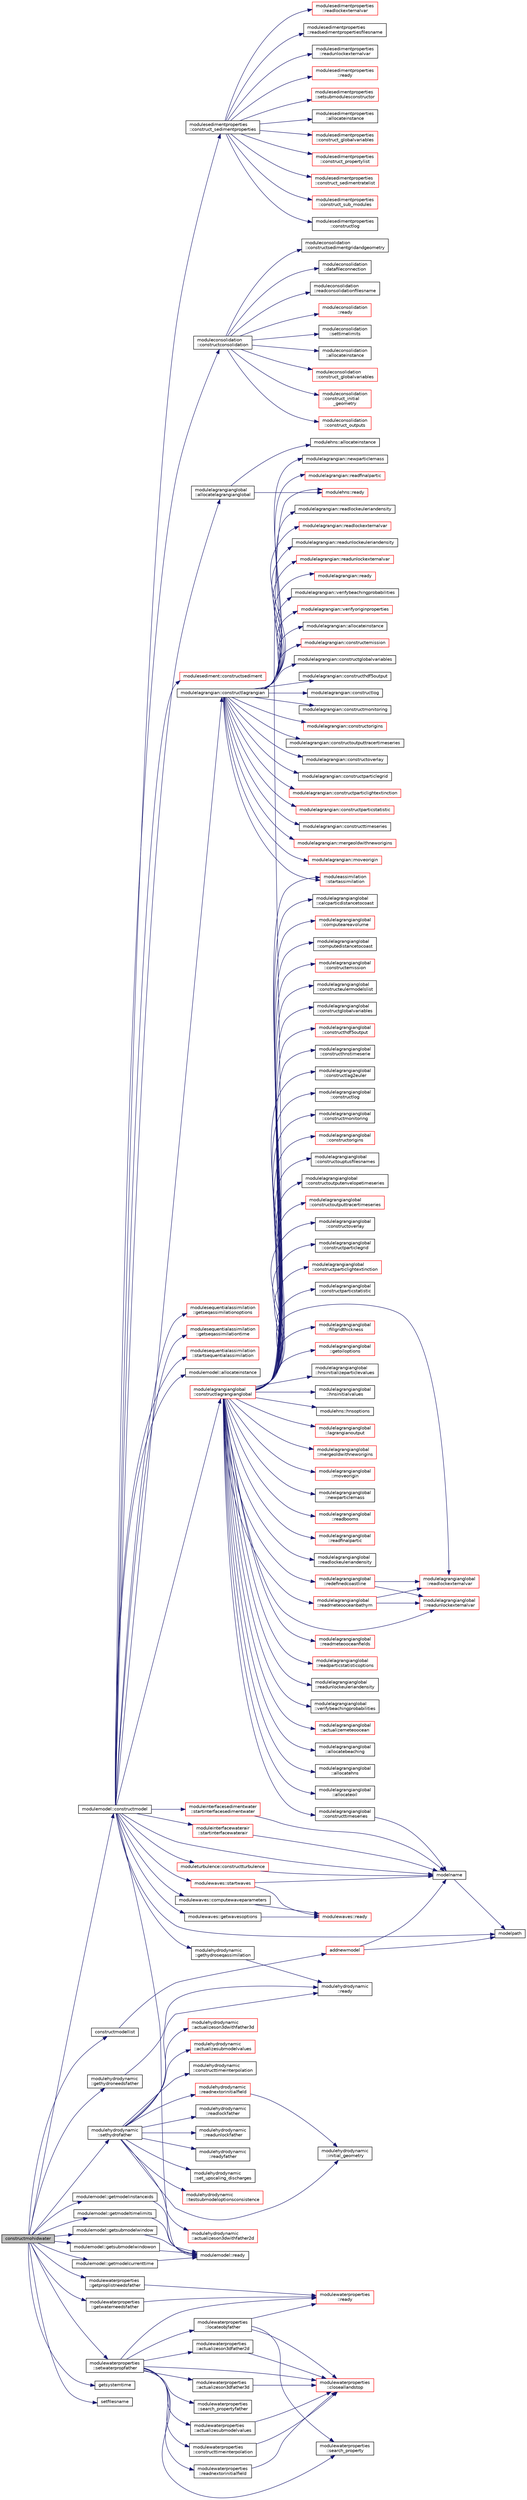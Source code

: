 digraph "constructmohidwater"
{
 // LATEX_PDF_SIZE
  edge [fontname="Helvetica",fontsize="10",labelfontname="Helvetica",labelfontsize="10"];
  node [fontname="Helvetica",fontsize="10",shape=record];
  rankdir="LR";
  Node1 [label="constructmohidwater",height=0.2,width=0.4,color="black", fillcolor="grey75", style="filled", fontcolor="black",tooltip=" "];
  Node1 -> Node2 [color="midnightblue",fontsize="10",style="solid"];
  Node2 [label="modulemodel::constructmodel",height=0.2,width=0.4,color="black", fillcolor="white", style="filled",URL="$namespacemodulemodel.html#abcddd2b6e97f110b0c5b3bb00f069570",tooltip=" "];
  Node2 -> Node3 [color="midnightblue",fontsize="10",style="solid"];
  Node3 [label="modulemodel::allocateinstance",height=0.2,width=0.4,color="black", fillcolor="white", style="filled",URL="$namespacemodulemodel.html#a5bbc8de2114f1ac7367a9db6d923e85a",tooltip=" "];
  Node2 -> Node4 [color="midnightblue",fontsize="10",style="solid"];
  Node4 [label="modulelagrangianglobal\l::allocatelagrangianglobal",height=0.2,width=0.4,color="black", fillcolor="white", style="filled",URL="$namespacemodulelagrangianglobal.html#a8ae3b3566ebe3cc057810473a03a4abf",tooltip=" "];
  Node4 -> Node5 [color="midnightblue",fontsize="10",style="solid"];
  Node5 [label="modulehns::allocateinstance",height=0.2,width=0.4,color="black", fillcolor="white", style="filled",URL="$namespacemodulehns.html#a1ecdd29807e20a3d2a3ad0b9fc798f51",tooltip=" "];
  Node4 -> Node6 [color="midnightblue",fontsize="10",style="solid"];
  Node6 [label="modulehns::ready",height=0.2,width=0.4,color="red", fillcolor="white", style="filled",URL="$namespacemodulehns.html#a1b4bda03d346568b51278fca35b05366",tooltip=" "];
  Node2 -> Node8 [color="midnightblue",fontsize="10",style="solid"];
  Node8 [label="modulewaves::computewaveparameters",height=0.2,width=0.4,color="black", fillcolor="white", style="filled",URL="$namespacemodulewaves.html#a6a63e2ee3bdd7ee4378a33408a4668a7",tooltip=" "];
  Node8 -> Node9 [color="midnightblue",fontsize="10",style="solid"];
  Node9 [label="modulewaves::ready",height=0.2,width=0.4,color="red", fillcolor="white", style="filled",URL="$namespacemodulewaves.html#a15beb6e5dff252a4c77c47d43f9b6385",tooltip=" "];
  Node2 -> Node11 [color="midnightblue",fontsize="10",style="solid"];
  Node11 [label="modulesedimentproperties\l::construct_sedimentproperties",height=0.2,width=0.4,color="black", fillcolor="white", style="filled",URL="$namespacemodulesedimentproperties.html#a73be9d7faf93dc6b2994d535213bbd58",tooltip=" "];
  Node11 -> Node12 [color="midnightblue",fontsize="10",style="solid"];
  Node12 [label="modulesedimentproperties\l::allocateinstance",height=0.2,width=0.4,color="black", fillcolor="white", style="filled",URL="$namespacemodulesedimentproperties.html#a0e2131732a53a8682cb31baa3a65d6ae",tooltip=" "];
  Node11 -> Node13 [color="midnightblue",fontsize="10",style="solid"];
  Node13 [label="modulesedimentproperties\l::construct_globalvariables",height=0.2,width=0.4,color="red", fillcolor="white", style="filled",URL="$namespacemodulesedimentproperties.html#ac04693b92d1ed98577124026a0fb1d2e",tooltip=" "];
  Node11 -> Node18 [color="midnightblue",fontsize="10",style="solid"];
  Node18 [label="modulesedimentproperties\l::construct_propertylist",height=0.2,width=0.4,color="red", fillcolor="white", style="filled",URL="$namespacemodulesedimentproperties.html#abc91092616fbf4edf02daa5a7b1fcbb9",tooltip=" "];
  Node11 -> Node30 [color="midnightblue",fontsize="10",style="solid"];
  Node30 [label="modulesedimentproperties\l::construct_sedimentratelist",height=0.2,width=0.4,color="red", fillcolor="white", style="filled",URL="$namespacemodulesedimentproperties.html#ac8e0d26b714ef94bff3a38a7730ee2a5",tooltip=" "];
  Node11 -> Node36 [color="midnightblue",fontsize="10",style="solid"];
  Node36 [label="modulesedimentproperties\l::construct_sub_modules",height=0.2,width=0.4,color="red", fillcolor="white", style="filled",URL="$namespacemodulesedimentproperties.html#a908a832201f28cb160dc5c859ab8af03",tooltip=" "];
  Node11 -> Node48 [color="midnightblue",fontsize="10",style="solid"];
  Node48 [label="modulesedimentproperties\l::constructlog",height=0.2,width=0.4,color="black", fillcolor="white", style="filled",URL="$namespacemodulesedimentproperties.html#a8adc335e0f9814d9866b9c91620279fb",tooltip=" "];
  Node11 -> Node49 [color="midnightblue",fontsize="10",style="solid"];
  Node49 [label="modulesedimentproperties\l::readlockexternalvar",height=0.2,width=0.4,color="red", fillcolor="white", style="filled",URL="$namespacemodulesedimentproperties.html#a395db65fca9389b9904d43f9fc450c03",tooltip=" "];
  Node11 -> Node60 [color="midnightblue",fontsize="10",style="solid"];
  Node60 [label="modulesedimentproperties\l::readsedimentpropertiesfilesname",height=0.2,width=0.4,color="black", fillcolor="white", style="filled",URL="$namespacemodulesedimentproperties.html#a75f3289f9063b5325117a4d39bebace2",tooltip=" "];
  Node11 -> Node61 [color="midnightblue",fontsize="10",style="solid"];
  Node61 [label="modulesedimentproperties\l::readunlockexternalvar",height=0.2,width=0.4,color="black", fillcolor="white", style="filled",URL="$namespacemodulesedimentproperties.html#a442696b0f51e8020b42b7a5c2af05721",tooltip=" "];
  Node11 -> Node62 [color="midnightblue",fontsize="10",style="solid"];
  Node62 [label="modulesedimentproperties\l::ready",height=0.2,width=0.4,color="red", fillcolor="white", style="filled",URL="$namespacemodulesedimentproperties.html#a0ac80b6b6970285688cd69f623317e33",tooltip=" "];
  Node11 -> Node64 [color="midnightblue",fontsize="10",style="solid"];
  Node64 [label="modulesedimentproperties\l::setsubmodulesconstructor",height=0.2,width=0.4,color="red", fillcolor="white", style="filled",URL="$namespacemodulesedimentproperties.html#acc4f3e2fa34ac7c083b5c86382b68a59",tooltip=" "];
  Node2 -> Node66 [color="midnightblue",fontsize="10",style="solid"];
  Node66 [label="moduleconsolidation\l::constructconsolidation",height=0.2,width=0.4,color="black", fillcolor="white", style="filled",URL="$namespacemoduleconsolidation.html#aac026f0503f905b1fdf70f85f58f7b69",tooltip=" "];
  Node66 -> Node67 [color="midnightblue",fontsize="10",style="solid"];
  Node67 [label="moduleconsolidation\l::allocateinstance",height=0.2,width=0.4,color="black", fillcolor="white", style="filled",URL="$namespacemoduleconsolidation.html#ab891ed95a8328cd00b80d32b5bbc6bb6",tooltip=" "];
  Node66 -> Node68 [color="midnightblue",fontsize="10",style="solid"];
  Node68 [label="moduleconsolidation\l::construct_globalvariables",height=0.2,width=0.4,color="red", fillcolor="white", style="filled",URL="$namespacemoduleconsolidation.html#a4d351c8e79499df7d1edcdc11c64fd58",tooltip=" "];
  Node66 -> Node75 [color="midnightblue",fontsize="10",style="solid"];
  Node75 [label="moduleconsolidation\l::construct_initial\l_geometry",height=0.2,width=0.4,color="red", fillcolor="white", style="filled",URL="$namespacemoduleconsolidation.html#aefbb1dd3cecd84ab6814af87893b00d1",tooltip=" "];
  Node66 -> Node80 [color="midnightblue",fontsize="10",style="solid"];
  Node80 [label="moduleconsolidation\l::construct_outputs",height=0.2,width=0.4,color="red", fillcolor="white", style="filled",URL="$namespacemoduleconsolidation.html#a1c6db66f62288736bfc6a93bb76fb12c",tooltip=" "];
  Node66 -> Node85 [color="midnightblue",fontsize="10",style="solid"];
  Node85 [label="moduleconsolidation\l::constructsedimentgridandgeometry",height=0.2,width=0.4,color="black", fillcolor="white", style="filled",URL="$namespacemoduleconsolidation.html#a7fa231a9af605419b5dbc619d4e2a60f",tooltip=" "];
  Node66 -> Node86 [color="midnightblue",fontsize="10",style="solid"];
  Node86 [label="moduleconsolidation\l::datafileconnection",height=0.2,width=0.4,color="black", fillcolor="white", style="filled",URL="$namespacemoduleconsolidation.html#a59eaaf93a76021e109b8d97e2756ac51",tooltip=" "];
  Node66 -> Node87 [color="midnightblue",fontsize="10",style="solid"];
  Node87 [label="moduleconsolidation\l::readconsolidationfilesname",height=0.2,width=0.4,color="black", fillcolor="white", style="filled",URL="$namespacemoduleconsolidation.html#adc874bdb2826879904126cec4cd75459",tooltip=" "];
  Node66 -> Node16 [color="midnightblue",fontsize="10",style="solid"];
  Node16 [label="moduleconsolidation\l::ready",height=0.2,width=0.4,color="red", fillcolor="white", style="filled",URL="$namespacemoduleconsolidation.html#ab6b8d86bedc5c2870f1fb998c297005e",tooltip=" "];
  Node66 -> Node88 [color="midnightblue",fontsize="10",style="solid"];
  Node88 [label="moduleconsolidation\l::settimelimits",height=0.2,width=0.4,color="black", fillcolor="white", style="filled",URL="$namespacemoduleconsolidation.html#a8f78f5569405ac5d416a2919286511f3",tooltip=" "];
  Node2 -> Node89 [color="midnightblue",fontsize="10",style="solid"];
  Node89 [label="modulelagrangian::constructlagrangian",height=0.2,width=0.4,color="black", fillcolor="white", style="filled",URL="$namespacemodulelagrangian.html#ad766e71e7390a14dd30513d8ec8ca115",tooltip=" "];
  Node89 -> Node90 [color="midnightblue",fontsize="10",style="solid"];
  Node90 [label="modulelagrangian::allocateinstance",height=0.2,width=0.4,color="black", fillcolor="white", style="filled",URL="$namespacemodulelagrangian.html#a8223a77ae9396e4ded8f6f220eb1ebe0",tooltip=" "];
  Node89 -> Node91 [color="midnightblue",fontsize="10",style="solid"];
  Node91 [label="modulelagrangian::constructemission",height=0.2,width=0.4,color="red", fillcolor="white", style="filled",URL="$namespacemodulelagrangian.html#ac0e529585f9aa6d77944f42eec49c399",tooltip=" "];
  Node89 -> Node159 [color="midnightblue",fontsize="10",style="solid"];
  Node159 [label="modulelagrangian::constructglobalvariables",height=0.2,width=0.4,color="black", fillcolor="white", style="filled",URL="$namespacemodulelagrangian.html#aadb63f9fca438cc41d82d25d4e841aa6",tooltip=" "];
  Node89 -> Node160 [color="midnightblue",fontsize="10",style="solid"];
  Node160 [label="modulelagrangian::constructhdf5output",height=0.2,width=0.4,color="black", fillcolor="white", style="filled",URL="$namespacemodulelagrangian.html#a95739a2a3f7752220aa5fe865d07c62b",tooltip=" "];
  Node89 -> Node161 [color="midnightblue",fontsize="10",style="solid"];
  Node161 [label="modulelagrangian::constructlog",height=0.2,width=0.4,color="black", fillcolor="white", style="filled",URL="$namespacemodulelagrangian.html#a6dace26d0d9efdc26334c8afd5ae9220",tooltip=" "];
  Node89 -> Node162 [color="midnightblue",fontsize="10",style="solid"];
  Node162 [label="modulelagrangian::constructmonitoring",height=0.2,width=0.4,color="black", fillcolor="white", style="filled",URL="$namespacemodulelagrangian.html#af8367c0c93de5218ac9c3ef7159659cf",tooltip=" "];
  Node89 -> Node163 [color="midnightblue",fontsize="10",style="solid"];
  Node163 [label="modulelagrangian::constructorigins",height=0.2,width=0.4,color="red", fillcolor="white", style="filled",URL="$namespacemodulelagrangian.html#a18d4f1108b3f7cc2ab468c5271bc2a42",tooltip=" "];
  Node89 -> Node189 [color="midnightblue",fontsize="10",style="solid"];
  Node189 [label="modulelagrangian::constructoutputtracertimeseries",height=0.2,width=0.4,color="black", fillcolor="white", style="filled",URL="$namespacemodulelagrangian.html#acead687ed0498394f861396d605a7ce9",tooltip=" "];
  Node89 -> Node190 [color="midnightblue",fontsize="10",style="solid"];
  Node190 [label="modulelagrangian::constructoverlay",height=0.2,width=0.4,color="black", fillcolor="white", style="filled",URL="$namespacemodulelagrangian.html#a9c44a52195377ea654c3cd3d5b97acca",tooltip=" "];
  Node89 -> Node191 [color="midnightblue",fontsize="10",style="solid"];
  Node191 [label="modulelagrangian::constructparticlegrid",height=0.2,width=0.4,color="black", fillcolor="white", style="filled",URL="$namespacemodulelagrangian.html#a190cd84669e94eedbb0ca723a973969c",tooltip=" "];
  Node89 -> Node192 [color="midnightblue",fontsize="10",style="solid"];
  Node192 [label="modulelagrangian::constructparticlightextinction",height=0.2,width=0.4,color="red", fillcolor="white", style="filled",URL="$namespacemodulelagrangian.html#a30983416b73c9972c63df2c25371661d",tooltip=" "];
  Node89 -> Node194 [color="midnightblue",fontsize="10",style="solid"];
  Node194 [label="modulelagrangian::constructparticstatistic",height=0.2,width=0.4,color="red", fillcolor="white", style="filled",URL="$namespacemodulelagrangian.html#a9111f92be66d257fc573bf898bbc38d9",tooltip=" "];
  Node89 -> Node196 [color="midnightblue",fontsize="10",style="solid"];
  Node196 [label="modulelagrangian::constructtimeseries",height=0.2,width=0.4,color="black", fillcolor="white", style="filled",URL="$namespacemodulelagrangian.html#a00248d924be257777ce6bdce98029594",tooltip=" "];
  Node89 -> Node197 [color="midnightblue",fontsize="10",style="solid"];
  Node197 [label="modulelagrangian::mergeoldwithneworigins",height=0.2,width=0.4,color="red", fillcolor="white", style="filled",URL="$namespacemodulelagrangian.html#aec5a7d886f857814caf3bbd5957b5359",tooltip=" "];
  Node89 -> Node207 [color="midnightblue",fontsize="10",style="solid"];
  Node207 [label="modulelagrangian::moveorigin",height=0.2,width=0.4,color="red", fillcolor="white", style="filled",URL="$namespacemodulelagrangian.html#a56e2a0655f742104a77b7d6d4040508f",tooltip=" "];
  Node89 -> Node208 [color="midnightblue",fontsize="10",style="solid"];
  Node208 [label="modulelagrangian::newparticlemass",height=0.2,width=0.4,color="black", fillcolor="white", style="filled",URL="$namespacemodulelagrangian.html#a5afe5f1c46e068854f5c2eca0de8b0fb",tooltip=" "];
  Node89 -> Node209 [color="midnightblue",fontsize="10",style="solid"];
  Node209 [label="modulelagrangian::readfinalpartic",height=0.2,width=0.4,color="red", fillcolor="white", style="filled",URL="$namespacemodulelagrangian.html#aa8ba43a560dd11df5632a522066b74a6",tooltip=" "];
  Node89 -> Node210 [color="midnightblue",fontsize="10",style="solid"];
  Node210 [label="modulelagrangian::readlockeuleriandensity",height=0.2,width=0.4,color="black", fillcolor="white", style="filled",URL="$namespacemodulelagrangian.html#a3d2b3737568ce2b7e2998cbd2192c685",tooltip=" "];
  Node89 -> Node211 [color="midnightblue",fontsize="10",style="solid"];
  Node211 [label="modulelagrangian::readlockexternalvar",height=0.2,width=0.4,color="red", fillcolor="white", style="filled",URL="$namespacemodulelagrangian.html#a1be97a0d8bb95c907adf6f985c3a70ce",tooltip=" "];
  Node89 -> Node213 [color="midnightblue",fontsize="10",style="solid"];
  Node213 [label="modulelagrangian::readunlockeuleriandensity",height=0.2,width=0.4,color="black", fillcolor="white", style="filled",URL="$namespacemodulelagrangian.html#a62c1768ee36cf2fc50c44c595fbf0408",tooltip=" "];
  Node89 -> Node214 [color="midnightblue",fontsize="10",style="solid"];
  Node214 [label="modulelagrangian::readunlockexternalvar",height=0.2,width=0.4,color="red", fillcolor="white", style="filled",URL="$namespacemodulelagrangian.html#afc1c234aa5939835cbe1bc80abe16766",tooltip=" "];
  Node89 -> Node216 [color="midnightblue",fontsize="10",style="solid"];
  Node216 [label="modulelagrangian::ready",height=0.2,width=0.4,color="red", fillcolor="white", style="filled",URL="$namespacemodulelagrangian.html#a4ddfbe58c1df4477f8d84db54b330823",tooltip=" "];
  Node89 -> Node218 [color="midnightblue",fontsize="10",style="solid"];
  Node218 [label="moduleassimilation\l::startassimilation",height=0.2,width=0.4,color="red", fillcolor="white", style="filled",URL="$namespacemoduleassimilation.html#a686ae542667f0f0269fb4baa108cbcf7",tooltip=" "];
  Node89 -> Node236 [color="midnightblue",fontsize="10",style="solid"];
  Node236 [label="modulelagrangian::verifybeachingprobabilities",height=0.2,width=0.4,color="black", fillcolor="white", style="filled",URL="$namespacemodulelagrangian.html#a73aa2ae55efd7276fcb02ec56c40eba3",tooltip=" "];
  Node89 -> Node237 [color="midnightblue",fontsize="10",style="solid"];
  Node237 [label="modulelagrangian::verifyoriginproperties",height=0.2,width=0.4,color="red", fillcolor="white", style="filled",URL="$namespacemodulelagrangian.html#a3afb63d9461c6e731400252243804a3b",tooltip=" "];
  Node2 -> Node238 [color="midnightblue",fontsize="10",style="solid"];
  Node238 [label="modulelagrangianglobal\l::constructlagrangianglobal",height=0.2,width=0.4,color="red", fillcolor="white", style="filled",URL="$namespacemodulelagrangianglobal.html#afd673a84ee97dfdff69d0e0f3a7ea3ef",tooltip=" "];
  Node238 -> Node239 [color="midnightblue",fontsize="10",style="solid"];
  Node239 [label="modulelagrangianglobal\l::actualizemeteoocean",height=0.2,width=0.4,color="red", fillcolor="white", style="filled",URL="$namespacemodulelagrangianglobal.html#a0fa07eb74ec148c5c6faeec4cd4561c9",tooltip=" "];
  Node238 -> Node242 [color="midnightblue",fontsize="10",style="solid"];
  Node242 [label="modulelagrangianglobal\l::allocatebeaching",height=0.2,width=0.4,color="black", fillcolor="white", style="filled",URL="$namespacemodulelagrangianglobal.html#a48e2f7f1b1f2612fb2b891f9ae7918b4",tooltip=" "];
  Node238 -> Node243 [color="midnightblue",fontsize="10",style="solid"];
  Node243 [label="modulelagrangianglobal\l::allocatehns",height=0.2,width=0.4,color="black", fillcolor="white", style="filled",URL="$namespacemodulelagrangianglobal.html#aa4f2e4611a6f55063b6b425e9af734c9",tooltip=" "];
  Node238 -> Node244 [color="midnightblue",fontsize="10",style="solid"];
  Node244 [label="modulelagrangianglobal\l::allocateoil",height=0.2,width=0.4,color="black", fillcolor="white", style="filled",URL="$namespacemodulelagrangianglobal.html#a0be041be04e7755f84bc26f6dfe301b0",tooltip=" "];
  Node238 -> Node245 [color="midnightblue",fontsize="10",style="solid"];
  Node245 [label="modulelagrangianglobal\l::calcparticdistancetocoast",height=0.2,width=0.4,color="black", fillcolor="white", style="filled",URL="$namespacemodulelagrangianglobal.html#a93a1f184ec51e9c61c7ac05ecf8d9364",tooltip=" "];
  Node238 -> Node246 [color="midnightblue",fontsize="10",style="solid"];
  Node246 [label="modulelagrangianglobal\l::computeareavolume",height=0.2,width=0.4,color="red", fillcolor="white", style="filled",URL="$namespacemodulelagrangianglobal.html#ad6190c60927cd9e871e45fcfd4fc5dd2",tooltip=" "];
  Node238 -> Node249 [color="midnightblue",fontsize="10",style="solid"];
  Node249 [label="modulelagrangianglobal\l::computedistancetocoast",height=0.2,width=0.4,color="black", fillcolor="white", style="filled",URL="$namespacemodulelagrangianglobal.html#ae26f6cb369947b236a6e8dffcbed3eb2",tooltip=" "];
  Node238 -> Node250 [color="midnightblue",fontsize="10",style="solid"];
  Node250 [label="modulelagrangianglobal\l::constructemission",height=0.2,width=0.4,color="red", fillcolor="white", style="filled",URL="$namespacemodulelagrangianglobal.html#a19776a2b14eca267eac2af7e53ce5c77",tooltip=" "];
  Node238 -> Node286 [color="midnightblue",fontsize="10",style="solid"];
  Node286 [label="modulelagrangianglobal\l::constructeulermodelslist",height=0.2,width=0.4,color="black", fillcolor="white", style="filled",URL="$namespacemodulelagrangianglobal.html#a409542d48e7b2b20840dc3545d1a34f0",tooltip=" "];
  Node238 -> Node287 [color="midnightblue",fontsize="10",style="solid"];
  Node287 [label="modulelagrangianglobal\l::constructglobalvariables",height=0.2,width=0.4,color="black", fillcolor="white", style="filled",URL="$namespacemodulelagrangianglobal.html#ac07ce699fa5190e37b220b344450ba80",tooltip=" "];
  Node238 -> Node288 [color="midnightblue",fontsize="10",style="solid"];
  Node288 [label="modulelagrangianglobal\l::constructhdf5output",height=0.2,width=0.4,color="red", fillcolor="white", style="filled",URL="$namespacemodulelagrangianglobal.html#a72385af4d9a1a57607853866a0eb0fe0",tooltip=" "];
  Node238 -> Node290 [color="midnightblue",fontsize="10",style="solid"];
  Node290 [label="modulelagrangianglobal\l::constructhnstimeserie",height=0.2,width=0.4,color="black", fillcolor="white", style="filled",URL="$namespacemodulelagrangianglobal.html#a56d6b284b701a9103a92e0956ad4cc6a",tooltip=" "];
  Node238 -> Node291 [color="midnightblue",fontsize="10",style="solid"];
  Node291 [label="modulelagrangianglobal\l::constructlag2euler",height=0.2,width=0.4,color="black", fillcolor="white", style="filled",URL="$namespacemodulelagrangianglobal.html#a5c09d9f8068efed26002854c2ba12362",tooltip=" "];
  Node238 -> Node292 [color="midnightblue",fontsize="10",style="solid"];
  Node292 [label="modulelagrangianglobal\l::constructlog",height=0.2,width=0.4,color="black", fillcolor="white", style="filled",URL="$namespacemodulelagrangianglobal.html#aa700601bd9f8ad04a50534e66725efc4",tooltip=" "];
  Node238 -> Node293 [color="midnightblue",fontsize="10",style="solid"];
  Node293 [label="modulelagrangianglobal\l::constructmonitoring",height=0.2,width=0.4,color="black", fillcolor="white", style="filled",URL="$namespacemodulelagrangianglobal.html#ae93400b6f236b2e44a7b90febb2be220",tooltip=" "];
  Node238 -> Node294 [color="midnightblue",fontsize="10",style="solid"];
  Node294 [label="modulelagrangianglobal\l::constructorigins",height=0.2,width=0.4,color="red", fillcolor="white", style="filled",URL="$namespacemodulelagrangianglobal.html#a18659553d3e4f0917dd7bc0bcdb6d109",tooltip=" "];
  Node238 -> Node326 [color="midnightblue",fontsize="10",style="solid"];
  Node326 [label="modulelagrangianglobal\l::constructouptusfilesnames",height=0.2,width=0.4,color="black", fillcolor="white", style="filled",URL="$namespacemodulelagrangianglobal.html#a083836de958c69614f913a7f1b0bee9e",tooltip=" "];
  Node238 -> Node327 [color="midnightblue",fontsize="10",style="solid"];
  Node327 [label="modulelagrangianglobal\l::constructoutputenvelopetimeseries",height=0.2,width=0.4,color="black", fillcolor="white", style="filled",URL="$namespacemodulelagrangianglobal.html#ac9b3291ed411a75cceb9948f7f671764",tooltip=" "];
  Node238 -> Node328 [color="midnightblue",fontsize="10",style="solid"];
  Node328 [label="modulelagrangianglobal\l::constructoutputtracertimeseries",height=0.2,width=0.4,color="red", fillcolor="white", style="filled",URL="$namespacemodulelagrangianglobal.html#a43f3d0f411e8d9b0df16d63f033382ff",tooltip=" "];
  Node238 -> Node330 [color="midnightblue",fontsize="10",style="solid"];
  Node330 [label="modulelagrangianglobal\l::constructoverlay",height=0.2,width=0.4,color="black", fillcolor="white", style="filled",URL="$namespacemodulelagrangianglobal.html#a66523dedf972d121569f3902f6d4a148",tooltip=" "];
  Node238 -> Node331 [color="midnightblue",fontsize="10",style="solid"];
  Node331 [label="modulelagrangianglobal\l::constructparticlegrid",height=0.2,width=0.4,color="black", fillcolor="white", style="filled",URL="$namespacemodulelagrangianglobal.html#aad6524644ca62cde451d62e0964fe5de",tooltip=" "];
  Node238 -> Node332 [color="midnightblue",fontsize="10",style="solid"];
  Node332 [label="modulelagrangianglobal\l::constructparticlightextinction",height=0.2,width=0.4,color="red", fillcolor="white", style="filled",URL="$namespacemodulelagrangianglobal.html#a4ba42e3d7ac7a48f0a6a551322aaf754",tooltip=" "];
  Node238 -> Node333 [color="midnightblue",fontsize="10",style="solid"];
  Node333 [label="modulelagrangianglobal\l::constructparticstatistic",height=0.2,width=0.4,color="black", fillcolor="white", style="filled",URL="$namespacemodulelagrangianglobal.html#a13c381524822a2310bb011dc1680ed61",tooltip=" "];
  Node238 -> Node334 [color="midnightblue",fontsize="10",style="solid"];
  Node334 [label="modulelagrangianglobal\l::constructtimeseries",height=0.2,width=0.4,color="black", fillcolor="white", style="filled",URL="$namespacemodulelagrangianglobal.html#ace8bf8bfcb4ec7384b2bb7af77034f8e",tooltip=" "];
  Node334 -> Node335 [color="midnightblue",fontsize="10",style="solid"];
  Node335 [label="modelname",height=0.2,width=0.4,color="black", fillcolor="white", style="filled",URL="$_main_8_f90.html#af0ae0b978e6573bc461573aa66062e83",tooltip=" "];
  Node335 -> Node336 [color="midnightblue",fontsize="10",style="solid"];
  Node336 [label="modelpath",height=0.2,width=0.4,color="black", fillcolor="white", style="filled",URL="$_main_8_f90.html#ada5b220b45dcba73a75264dcde43e3bd",tooltip=" "];
  Node238 -> Node337 [color="midnightblue",fontsize="10",style="solid"];
  Node337 [label="modulelagrangianglobal\l::fillgridthickness",height=0.2,width=0.4,color="red", fillcolor="white", style="filled",URL="$namespacemodulelagrangianglobal.html#a36b19f9334aaf4289e0ec7ea7eea643c",tooltip=" "];
  Node238 -> Node340 [color="midnightblue",fontsize="10",style="solid"];
  Node340 [label="modulelagrangianglobal\l::getoiloptions",height=0.2,width=0.4,color="red", fillcolor="white", style="filled",URL="$namespacemodulelagrangianglobal.html#a64f08b972c519197b497942c12d54fd5",tooltip=" "];
  Node238 -> Node342 [color="midnightblue",fontsize="10",style="solid"];
  Node342 [label="modulelagrangianglobal\l::hnsinitializeparticlevalues",height=0.2,width=0.4,color="black", fillcolor="white", style="filled",URL="$namespacemodulelagrangianglobal.html#a480cf2e664cf8fc186fb4ad80025693c",tooltip=" "];
  Node238 -> Node343 [color="midnightblue",fontsize="10",style="solid"];
  Node343 [label="modulelagrangianglobal\l::hnsinitialvalues",height=0.2,width=0.4,color="black", fillcolor="white", style="filled",URL="$namespacemodulelagrangianglobal.html#ad1111403d5d343cacd9cf3deb4c66ec9",tooltip=" "];
  Node238 -> Node308 [color="midnightblue",fontsize="10",style="solid"];
  Node308 [label="modulehns::hnsoptions",height=0.2,width=0.4,color="black", fillcolor="white", style="filled",URL="$namespacemodulehns.html#a71301e39dc6614233febb77b7cd18194",tooltip=" "];
  Node238 -> Node344 [color="midnightblue",fontsize="10",style="solid"];
  Node344 [label="modulelagrangianglobal\l::lagrangianoutput",height=0.2,width=0.4,color="red", fillcolor="white", style="filled",URL="$namespacemodulelagrangianglobal.html#a3e9da0dad79c6c6965b34c4f0d9232a0",tooltip=" "];
  Node238 -> Node369 [color="midnightblue",fontsize="10",style="solid"];
  Node369 [label="modulelagrangianglobal\l::mergeoldwithneworigins",height=0.2,width=0.4,color="red", fillcolor="white", style="filled",URL="$namespacemodulelagrangianglobal.html#a615ab3a1eadb5c6d09f9fe8642d2c59f",tooltip=" "];
  Node238 -> Node379 [color="midnightblue",fontsize="10",style="solid"];
  Node379 [label="modulelagrangianglobal\l::moveorigin",height=0.2,width=0.4,color="red", fillcolor="white", style="filled",URL="$namespacemodulelagrangianglobal.html#a214f6221918e0904f9300fa3b9a00cb3",tooltip=" "];
  Node238 -> Node380 [color="midnightblue",fontsize="10",style="solid"];
  Node380 [label="modulelagrangianglobal\l::newparticlemass",height=0.2,width=0.4,color="black", fillcolor="white", style="filled",URL="$namespacemodulelagrangianglobal.html#ab7a73b07470ae9858c75d8d622eabdff",tooltip=" "];
  Node238 -> Node381 [color="midnightblue",fontsize="10",style="solid"];
  Node381 [label="modulelagrangianglobal\l::readbooms",height=0.2,width=0.4,color="red", fillcolor="white", style="filled",URL="$namespacemodulelagrangianglobal.html#ae6c369ad79b4c62328e4792cd7aed791",tooltip=" "];
  Node238 -> Node384 [color="midnightblue",fontsize="10",style="solid"];
  Node384 [label="modulelagrangianglobal\l::readfinalpartic",height=0.2,width=0.4,color="red", fillcolor="white", style="filled",URL="$namespacemodulelagrangianglobal.html#a101ffba4c1f5b064fc15cf4cd92df60e",tooltip=" "];
  Node238 -> Node385 [color="midnightblue",fontsize="10",style="solid"];
  Node385 [label="modulelagrangianglobal\l::readlockeuleriandensity",height=0.2,width=0.4,color="black", fillcolor="white", style="filled",URL="$namespacemodulelagrangianglobal.html#a050ae9cc2e89b6c4a9988fc3de650380",tooltip=" "];
  Node238 -> Node386 [color="midnightblue",fontsize="10",style="solid"];
  Node386 [label="modulelagrangianglobal\l::readlockexternalvar",height=0.2,width=0.4,color="red", fillcolor="white", style="filled",URL="$namespacemodulelagrangianglobal.html#a4051f81e28e0e18dc8950a11d2a7ae65",tooltip=" "];
  Node238 -> Node387 [color="midnightblue",fontsize="10",style="solid"];
  Node387 [label="modulelagrangianglobal\l::readmeteooceanbathym",height=0.2,width=0.4,color="red", fillcolor="white", style="filled",URL="$namespacemodulelagrangianglobal.html#a46ea20c9e2d71865f07f69618754831d",tooltip=" "];
  Node387 -> Node386 [color="midnightblue",fontsize="10",style="solid"];
  Node387 -> Node390 [color="midnightblue",fontsize="10",style="solid"];
  Node390 [label="modulelagrangianglobal\l::readunlockexternalvar",height=0.2,width=0.4,color="red", fillcolor="white", style="filled",URL="$namespacemodulelagrangianglobal.html#ab2139b94b323af2c1671fe3b4340218f",tooltip=" "];
  Node238 -> Node391 [color="midnightblue",fontsize="10",style="solid"];
  Node391 [label="modulelagrangianglobal\l::readmeteooceanfields",height=0.2,width=0.4,color="red", fillcolor="white", style="filled",URL="$namespacemodulelagrangianglobal.html#ab2f7aa5d633698c89eab11bcf4c90928",tooltip=" "];
  Node238 -> Node397 [color="midnightblue",fontsize="10",style="solid"];
  Node397 [label="modulelagrangianglobal\l::readparticstatisticoptions",height=0.2,width=0.4,color="red", fillcolor="white", style="filled",URL="$namespacemodulelagrangianglobal.html#a8e12f5629f87247807ce50e9527b9fdd",tooltip=" "];
  Node238 -> Node399 [color="midnightblue",fontsize="10",style="solid"];
  Node399 [label="modulelagrangianglobal\l::readunlockeuleriandensity",height=0.2,width=0.4,color="black", fillcolor="white", style="filled",URL="$namespacemodulelagrangianglobal.html#a553d94d2684b09095403feab67bef598",tooltip=" "];
  Node238 -> Node390 [color="midnightblue",fontsize="10",style="solid"];
  Node238 -> Node6 [color="midnightblue",fontsize="10",style="solid"];
  Node238 -> Node400 [color="midnightblue",fontsize="10",style="solid"];
  Node400 [label="modulelagrangianglobal\l::redefinedcoastline",height=0.2,width=0.4,color="red", fillcolor="white", style="filled",URL="$namespacemodulelagrangianglobal.html#a83377eb734750e27543838294b2cf44d",tooltip=" "];
  Node400 -> Node386 [color="midnightblue",fontsize="10",style="solid"];
  Node400 -> Node390 [color="midnightblue",fontsize="10",style="solid"];
  Node238 -> Node218 [color="midnightblue",fontsize="10",style="solid"];
  Node238 -> Node401 [color="midnightblue",fontsize="10",style="solid"];
  Node401 [label="modulelagrangianglobal\l::verifybeachingprobabilities",height=0.2,width=0.4,color="black", fillcolor="white", style="filled",URL="$namespacemodulelagrangianglobal.html#aee31fff31d61d2bd1593396996588917",tooltip=" "];
  Node2 -> Node404 [color="midnightblue",fontsize="10",style="solid"];
  Node404 [label="modulesediment::constructsediment",height=0.2,width=0.4,color="red", fillcolor="white", style="filled",URL="$namespacemodulesediment.html#a1a3b01f7483f6fefc6f2dac6a51d664c",tooltip=" "];
  Node2 -> Node434 [color="midnightblue",fontsize="10",style="solid"];
  Node434 [label="moduleturbulence::constructturbulence",height=0.2,width=0.4,color="red", fillcolor="white", style="filled",URL="$namespacemoduleturbulence.html#ace39b4cf089aa70cd60b083a3e341bc9",tooltip=" "];
  Node434 -> Node335 [color="midnightblue",fontsize="10",style="solid"];
  Node2 -> Node476 [color="midnightblue",fontsize="10",style="solid"];
  Node476 [label="modulehydrodynamic\l::gethydroseqassimilation",height=0.2,width=0.4,color="black", fillcolor="white", style="filled",URL="$namespacemodulehydrodynamic.html#ab2980a48cd10c0f2def3784cbf27608c",tooltip=" "];
  Node476 -> Node389 [color="midnightblue",fontsize="10",style="solid"];
  Node389 [label="modulehydrodynamic\l::ready",height=0.2,width=0.4,color="black", fillcolor="white", style="filled",URL="$namespacemodulehydrodynamic.html#a541821548a44af36e71f5eddedae890e",tooltip=" "];
  Node2 -> Node477 [color="midnightblue",fontsize="10",style="solid"];
  Node477 [label="modulesequentialassimilation\l::getseqassimilationoptions",height=0.2,width=0.4,color="red", fillcolor="white", style="filled",URL="$namespacemodulesequentialassimilation.html#a1df3565c62b239e627e2abf8edf5339e",tooltip=" "];
  Node2 -> Node480 [color="midnightblue",fontsize="10",style="solid"];
  Node480 [label="modulesequentialassimilation\l::getseqassimilationtime",height=0.2,width=0.4,color="red", fillcolor="white", style="filled",URL="$namespacemodulesequentialassimilation.html#a79adcfc8fb983a24237bd6bba818eca8",tooltip=" "];
  Node2 -> Node481 [color="midnightblue",fontsize="10",style="solid"];
  Node481 [label="modulewaves::getwavesoptions",height=0.2,width=0.4,color="black", fillcolor="white", style="filled",URL="$namespacemodulewaves.html#af1623a677ea698d686e5a5faa283eea1",tooltip=" "];
  Node481 -> Node9 [color="midnightblue",fontsize="10",style="solid"];
  Node2 -> Node335 [color="midnightblue",fontsize="10",style="solid"];
  Node2 -> Node336 [color="midnightblue",fontsize="10",style="solid"];
  Node2 -> Node482 [color="midnightblue",fontsize="10",style="solid"];
  Node482 [label="modulemodel::ready",height=0.2,width=0.4,color="black", fillcolor="white", style="filled",URL="$namespacemodulemodel.html#af5d93bbd065add89f5cd52475a40e7fc",tooltip=" "];
  Node2 -> Node483 [color="midnightblue",fontsize="10",style="solid"];
  Node483 [label="moduleinterfacesedimentwater\l::startinterfacesedimentwater",height=0.2,width=0.4,color="red", fillcolor="white", style="filled",URL="$namespacemoduleinterfacesedimentwater.html#ac4816996443451e1d6254c032bf000d5",tooltip=" "];
  Node483 -> Node335 [color="midnightblue",fontsize="10",style="solid"];
  Node2 -> Node593 [color="midnightblue",fontsize="10",style="solid"];
  Node593 [label="moduleinterfacewaterair\l::startinterfacewaterair",height=0.2,width=0.4,color="red", fillcolor="white", style="filled",URL="$namespacemoduleinterfacewaterair.html#a1d15121ff2d6a7ec0e45dffd0506037a",tooltip=" "];
  Node593 -> Node335 [color="midnightblue",fontsize="10",style="solid"];
  Node2 -> Node636 [color="midnightblue",fontsize="10",style="solid"];
  Node636 [label="modulesequentialassimilation\l::startsequentialassimilation",height=0.2,width=0.4,color="red", fillcolor="white", style="filled",URL="$namespacemodulesequentialassimilation.html#af7b9f893222a8a590e41b22e1cbb87e8",tooltip=" "];
  Node2 -> Node682 [color="midnightblue",fontsize="10",style="solid"];
  Node682 [label="modulewaves::startwaves",height=0.2,width=0.4,color="red", fillcolor="white", style="filled",URL="$namespacemodulewaves.html#afb65a1617589473a3eac08eef0cc3a2b",tooltip=" "];
  Node682 -> Node335 [color="midnightblue",fontsize="10",style="solid"];
  Node682 -> Node9 [color="midnightblue",fontsize="10",style="solid"];
  Node1 -> Node704 [color="midnightblue",fontsize="10",style="solid"];
  Node704 [label="constructmodellist",height=0.2,width=0.4,color="black", fillcolor="white", style="filled",URL="$_main_8_f90.html#a02fa61b3a3e945d0354664955c2666fb",tooltip=" "];
  Node704 -> Node705 [color="midnightblue",fontsize="10",style="solid"];
  Node705 [label="addnewmodel",height=0.2,width=0.4,color="red", fillcolor="white", style="filled",URL="$_main_8_f90.html#a2f77a4f5e6866a09c535fb9958312f17",tooltip=" "];
  Node705 -> Node335 [color="midnightblue",fontsize="10",style="solid"];
  Node705 -> Node336 [color="midnightblue",fontsize="10",style="solid"];
  Node1 -> Node655 [color="midnightblue",fontsize="10",style="solid"];
  Node655 [label="modulehydrodynamic\l::gethydroneedsfather",height=0.2,width=0.4,color="black", fillcolor="white", style="filled",URL="$namespacemodulehydrodynamic.html#a391b4f9e43b2d5d986bedc666b00da4d",tooltip=" "];
  Node655 -> Node389 [color="midnightblue",fontsize="10",style="solid"];
  Node1 -> Node707 [color="midnightblue",fontsize="10",style="solid"];
  Node707 [label="modulemodel::getmodelcurrenttime",height=0.2,width=0.4,color="black", fillcolor="white", style="filled",URL="$namespacemodulemodel.html#a16524bfd3d2f97fbf9b45e5e99e495e8",tooltip=" "];
  Node707 -> Node482 [color="midnightblue",fontsize="10",style="solid"];
  Node1 -> Node708 [color="midnightblue",fontsize="10",style="solid"];
  Node708 [label="modulemodel::getmodelinstanceids",height=0.2,width=0.4,color="black", fillcolor="white", style="filled",URL="$namespacemodulemodel.html#a542c4b413e51723c7c3826e7a1e3b8a6",tooltip=" "];
  Node708 -> Node482 [color="midnightblue",fontsize="10",style="solid"];
  Node1 -> Node709 [color="midnightblue",fontsize="10",style="solid"];
  Node709 [label="modulemodel::getmodeltimelimits",height=0.2,width=0.4,color="black", fillcolor="white", style="filled",URL="$namespacemodulemodel.html#a4273c6982391135a62686fbcf6a0861c",tooltip=" "];
  Node709 -> Node482 [color="midnightblue",fontsize="10",style="solid"];
  Node1 -> Node710 [color="midnightblue",fontsize="10",style="solid"];
  Node710 [label="modulewaterproperties\l::getproplistneedsfather",height=0.2,width=0.4,color="black", fillcolor="white", style="filled",URL="$namespacemodulewaterproperties.html#ac8bf28f0c63fb495a5f90cf0d6563ae6",tooltip=" "];
  Node710 -> Node112 [color="midnightblue",fontsize="10",style="solid"];
  Node112 [label="modulewaterproperties\l::ready",height=0.2,width=0.4,color="red", fillcolor="white", style="filled",URL="$namespacemodulewaterproperties.html#ad54774dedce486739249cb10b4de21e2",tooltip=" "];
  Node1 -> Node711 [color="midnightblue",fontsize="10",style="solid"];
  Node711 [label="modulemodel::getsubmodelwindow",height=0.2,width=0.4,color="black", fillcolor="white", style="filled",URL="$namespacemodulemodel.html#a61debfb6b3b629e1cd4bbdfe3c1c1ad1",tooltip=" "];
  Node711 -> Node482 [color="midnightblue",fontsize="10",style="solid"];
  Node1 -> Node712 [color="midnightblue",fontsize="10",style="solid"];
  Node712 [label="modulemodel::getsubmodelwindowon",height=0.2,width=0.4,color="black", fillcolor="white", style="filled",URL="$namespacemodulemodel.html#a2bb34f8b006f66681bc7e7276eb4579e",tooltip=" "];
  Node712 -> Node482 [color="midnightblue",fontsize="10",style="solid"];
  Node1 -> Node713 [color="midnightblue",fontsize="10",style="solid"];
  Node713 [label="getsystemtime",height=0.2,width=0.4,color="black", fillcolor="white", style="filled",URL="$_main_8_f90.html#a74bd4029918792f13597d8cba73a7faf",tooltip=" "];
  Node1 -> Node714 [color="midnightblue",fontsize="10",style="solid"];
  Node714 [label="modulewaterproperties\l::getwaterneedsfather",height=0.2,width=0.4,color="black", fillcolor="white", style="filled",URL="$namespacemodulewaterproperties.html#a97df80c3a8c997c208dac464d58c0f8c",tooltip=" "];
  Node714 -> Node112 [color="midnightblue",fontsize="10",style="solid"];
  Node1 -> Node715 [color="midnightblue",fontsize="10",style="solid"];
  Node715 [label="setfilesname",height=0.2,width=0.4,color="black", fillcolor="white", style="filled",URL="$_main_8_f90.html#a9860c624aeb5adadafab3c941c17395e",tooltip=" "];
  Node1 -> Node716 [color="midnightblue",fontsize="10",style="solid"];
  Node716 [label="modulehydrodynamic\l::sethydrofather",height=0.2,width=0.4,color="black", fillcolor="white", style="filled",URL="$namespacemodulehydrodynamic.html#abc9bf4137583800ad278abc052b5de37",tooltip=" "];
  Node716 -> Node717 [color="midnightblue",fontsize="10",style="solid"];
  Node717 [label="modulehydrodynamic\l::actualizeson3dwithfather2d",height=0.2,width=0.4,color="red", fillcolor="white", style="filled",URL="$namespacemodulehydrodynamic.html#a22559e3146696632ddf4733faac3f167",tooltip=" "];
  Node716 -> Node721 [color="midnightblue",fontsize="10",style="solid"];
  Node721 [label="modulehydrodynamic\l::actualizeson3dwithfather3d",height=0.2,width=0.4,color="red", fillcolor="white", style="filled",URL="$namespacemodulehydrodynamic.html#af75db98fe37a03b0a927c6e2799e2b13",tooltip=" "];
  Node716 -> Node722 [color="midnightblue",fontsize="10",style="solid"];
  Node722 [label="modulehydrodynamic\l::actualizesubmodelvalues",height=0.2,width=0.4,color="red", fillcolor="white", style="filled",URL="$namespacemodulehydrodynamic.html#a6c99419ab0bd5db0c25f899c10d86020",tooltip=" "];
  Node716 -> Node723 [color="midnightblue",fontsize="10",style="solid"];
  Node723 [label="modulehydrodynamic\l::constructtimeinterpolation",height=0.2,width=0.4,color="black", fillcolor="white", style="filled",URL="$namespacemodulehydrodynamic.html#a49aef52cb34ad32b24871447f610a2a4",tooltip=" "];
  Node716 -> Node724 [color="midnightblue",fontsize="10",style="solid"];
  Node724 [label="modulehydrodynamic\l::initial_geometry",height=0.2,width=0.4,color="black", fillcolor="white", style="filled",URL="$namespacemodulehydrodynamic.html#aed12798a19237f32da3dbf20b90a6e41",tooltip=" "];
  Node716 -> Node725 [color="midnightblue",fontsize="10",style="solid"];
  Node725 [label="modulehydrodynamic\l::readlockfather",height=0.2,width=0.4,color="black", fillcolor="white", style="filled",URL="$namespacemodulehydrodynamic.html#afdbd6a69d8a99bcbad6b5c090639bc1b",tooltip=" "];
  Node716 -> Node726 [color="midnightblue",fontsize="10",style="solid"];
  Node726 [label="modulehydrodynamic\l::readnextorinitialfield",height=0.2,width=0.4,color="red", fillcolor="white", style="filled",URL="$namespacemodulehydrodynamic.html#af6d2413608971031e8650e99548abfc7",tooltip=" "];
  Node726 -> Node724 [color="midnightblue",fontsize="10",style="solid"];
  Node716 -> Node728 [color="midnightblue",fontsize="10",style="solid"];
  Node728 [label="modulehydrodynamic\l::readunlockfather",height=0.2,width=0.4,color="black", fillcolor="white", style="filled",URL="$namespacemodulehydrodynamic.html#afeaf24401841ea327d58dcaa1b45a92f",tooltip=" "];
  Node716 -> Node389 [color="midnightblue",fontsize="10",style="solid"];
  Node716 -> Node729 [color="midnightblue",fontsize="10",style="solid"];
  Node729 [label="modulehydrodynamic\l::readyfather",height=0.2,width=0.4,color="black", fillcolor="white", style="filled",URL="$namespacemodulehydrodynamic.html#a3590684b189672df14d8ed25dc6e6156",tooltip=" "];
  Node716 -> Node730 [color="midnightblue",fontsize="10",style="solid"];
  Node730 [label="modulehydrodynamic\l::set_upscaling_discharges",height=0.2,width=0.4,color="black", fillcolor="white", style="filled",URL="$namespacemodulehydrodynamic.html#a951a9ecd7d815258c3ae7a6e583e1c9a",tooltip="Checks if a discharge is of type \"upscaling\" and constructs it."];
  Node716 -> Node731 [color="midnightblue",fontsize="10",style="solid"];
  Node731 [label="modulehydrodynamic\l::testsubmodeloptionsconsistence",height=0.2,width=0.4,color="red", fillcolor="white", style="filled",URL="$namespacemodulehydrodynamic.html#ab0672dab245838d200adce9cad0f729e",tooltip=" "];
  Node1 -> Node733 [color="midnightblue",fontsize="10",style="solid"];
  Node733 [label="modulewaterproperties\l::setwaterpropfather",height=0.2,width=0.4,color="black", fillcolor="white", style="filled",URL="$namespacemodulewaterproperties.html#abab3678d93906f85e9e8392ced1e6ab4",tooltip=" "];
  Node733 -> Node734 [color="midnightblue",fontsize="10",style="solid"];
  Node734 [label="modulewaterproperties\l::actualizeson3dfather2d",height=0.2,width=0.4,color="black", fillcolor="white", style="filled",URL="$namespacemodulewaterproperties.html#ab0b8edf280ffb8e69ae400f400b252c9",tooltip=" "];
  Node734 -> Node114 [color="midnightblue",fontsize="10",style="solid"];
  Node114 [label="modulewaterproperties\l::closeallandstop",height=0.2,width=0.4,color="red", fillcolor="white", style="filled",URL="$namespacemodulewaterproperties.html#a5bb74dfe4637836633ca6817a4a72758",tooltip=" "];
  Node733 -> Node735 [color="midnightblue",fontsize="10",style="solid"];
  Node735 [label="modulewaterproperties\l::actualizeson3dfather3d",height=0.2,width=0.4,color="black", fillcolor="white", style="filled",URL="$namespacemodulewaterproperties.html#a300389c60d61f49a71a655925f38baab",tooltip=" "];
  Node735 -> Node114 [color="midnightblue",fontsize="10",style="solid"];
  Node733 -> Node736 [color="midnightblue",fontsize="10",style="solid"];
  Node736 [label="modulewaterproperties\l::actualizesubmodelvalues",height=0.2,width=0.4,color="black", fillcolor="white", style="filled",URL="$namespacemodulewaterproperties.html#a1c0bebcf1f9e3c75094930d29edfdcca",tooltip=" "];
  Node736 -> Node114 [color="midnightblue",fontsize="10",style="solid"];
  Node733 -> Node114 [color="midnightblue",fontsize="10",style="solid"];
  Node733 -> Node737 [color="midnightblue",fontsize="10",style="solid"];
  Node737 [label="modulewaterproperties\l::constructtimeinterpolation",height=0.2,width=0.4,color="black", fillcolor="white", style="filled",URL="$namespacemodulewaterproperties.html#affcb95213dcebf7b3e1fe53b349d50b6",tooltip=" "];
  Node737 -> Node114 [color="midnightblue",fontsize="10",style="solid"];
  Node733 -> Node738 [color="midnightblue",fontsize="10",style="solid"];
  Node738 [label="modulewaterproperties\l::locateobjfather",height=0.2,width=0.4,color="black", fillcolor="white", style="filled",URL="$namespacemodulewaterproperties.html#abe99a26b781f6af9708e4db390fcdcba",tooltip=" "];
  Node738 -> Node114 [color="midnightblue",fontsize="10",style="solid"];
  Node738 -> Node112 [color="midnightblue",fontsize="10",style="solid"];
  Node738 -> Node117 [color="midnightblue",fontsize="10",style="solid"];
  Node117 [label="modulewaterproperties\l::search_property",height=0.2,width=0.4,color="black", fillcolor="white", style="filled",URL="$namespacemodulewaterproperties.html#ae6b7d758da27fb15faee52b3ed14029d",tooltip=" "];
  Node733 -> Node739 [color="midnightblue",fontsize="10",style="solid"];
  Node739 [label="modulewaterproperties\l::readnextorinitialfield",height=0.2,width=0.4,color="black", fillcolor="white", style="filled",URL="$namespacemodulewaterproperties.html#a70dce18437eed5f486027590c6d6a511",tooltip=" "];
  Node739 -> Node114 [color="midnightblue",fontsize="10",style="solid"];
  Node733 -> Node112 [color="midnightblue",fontsize="10",style="solid"];
  Node733 -> Node117 [color="midnightblue",fontsize="10",style="solid"];
  Node733 -> Node740 [color="midnightblue",fontsize="10",style="solid"];
  Node740 [label="modulewaterproperties\l::search_propertyfather",height=0.2,width=0.4,color="black", fillcolor="white", style="filled",URL="$namespacemodulewaterproperties.html#a1dec5db35cff13d783df415f7991aff7",tooltip=" "];
}
